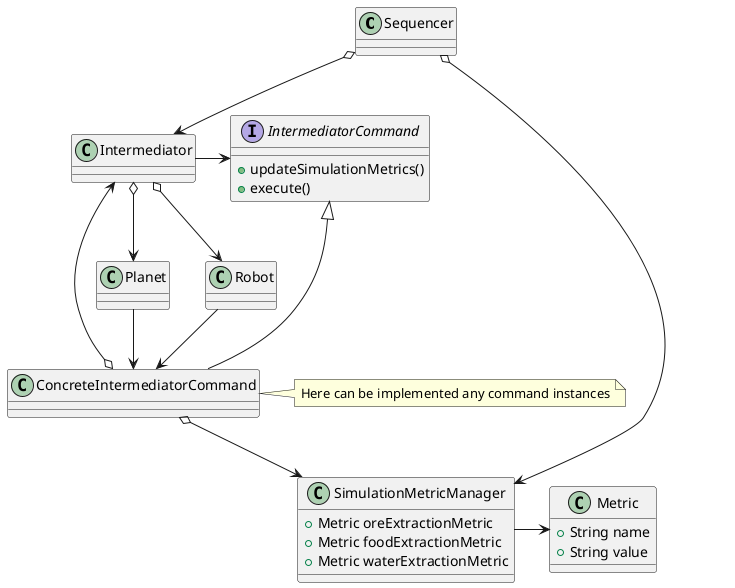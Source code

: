 @startuml
'https://plantuml.com/class-diagram

class Sequencer

class Intermediator
class Planet
class Robot

interface IntermediatorCommand {
    +updateSimulationMetrics()
    +execute()
}
class ConcreteIntermediatorCommand

Intermediator -> IntermediatorCommand
Intermediator o-> Planet
Intermediator o-> Robot

ConcreteIntermediatorCommand o--> Intermediator

Planet -> ConcreteIntermediatorCommand
Robot -> ConcreteIntermediatorCommand

IntermediatorCommand <|--- ConcreteIntermediatorCommand
note right of ConcreteIntermediatorCommand
    Here can be implemented any command instances
end note

class Metric {
    +String name
    +String value
}
class SimulationMetricManager {
    +Metric oreExtractionMetric
    +Metric foodExtractionMetric
    +Metric waterExtractionMetric
}

ConcreteIntermediatorCommand o--> SimulationMetricManager
SimulationMetricManager -> Metric

Sequencer o--> SimulationMetricManager
Sequencer o--> Intermediator

@enduml